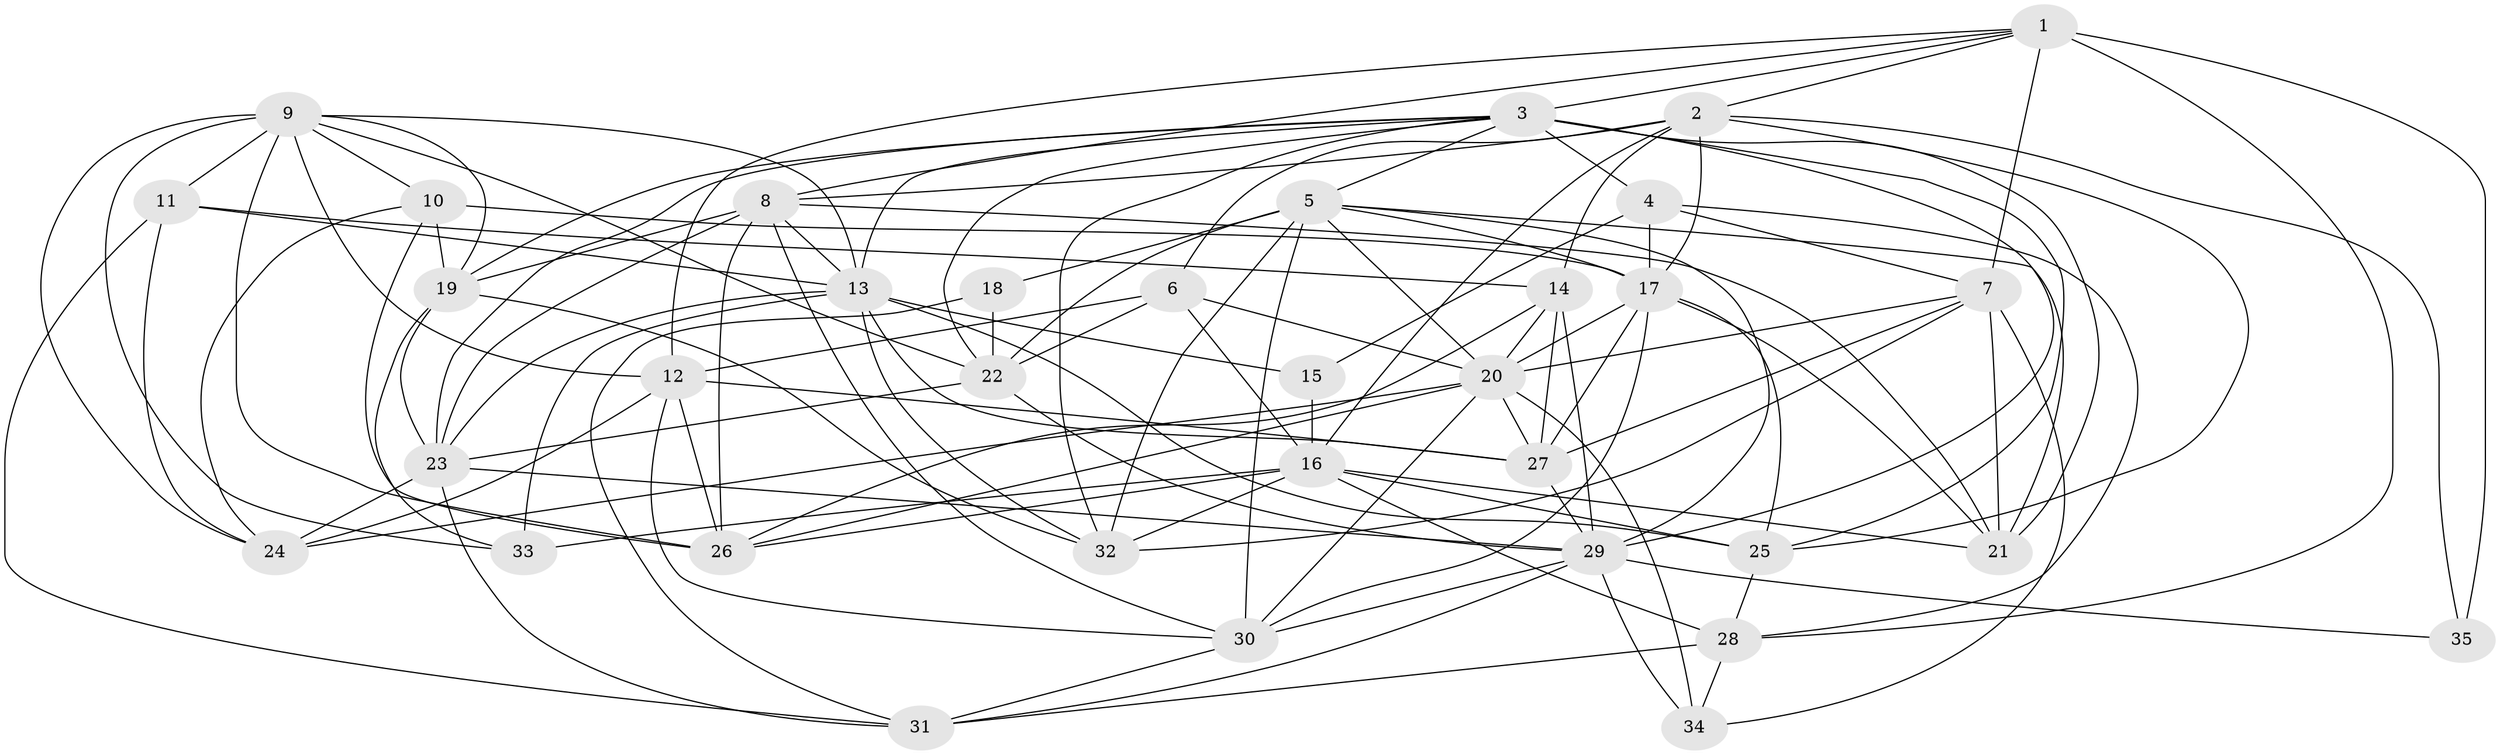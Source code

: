 // original degree distribution, {4: 1.0}
// Generated by graph-tools (version 1.1) at 2025/53/03/04/25 22:53:38]
// undirected, 35 vertices, 118 edges
graph export_dot {
  node [color=gray90,style=filled];
  1;
  2;
  3;
  4;
  5;
  6;
  7;
  8;
  9;
  10;
  11;
  12;
  13;
  14;
  15;
  16;
  17;
  18;
  19;
  20;
  21;
  22;
  23;
  24;
  25;
  26;
  27;
  28;
  29;
  30;
  31;
  32;
  33;
  34;
  35;
  1 -- 2 [weight=1.0];
  1 -- 3 [weight=1.0];
  1 -- 7 [weight=2.0];
  1 -- 8 [weight=1.0];
  1 -- 12 [weight=2.0];
  1 -- 28 [weight=1.0];
  1 -- 35 [weight=2.0];
  2 -- 6 [weight=1.0];
  2 -- 8 [weight=1.0];
  2 -- 14 [weight=1.0];
  2 -- 16 [weight=1.0];
  2 -- 17 [weight=1.0];
  2 -- 25 [weight=1.0];
  2 -- 35 [weight=1.0];
  3 -- 4 [weight=1.0];
  3 -- 5 [weight=1.0];
  3 -- 13 [weight=1.0];
  3 -- 19 [weight=1.0];
  3 -- 21 [weight=1.0];
  3 -- 22 [weight=1.0];
  3 -- 23 [weight=1.0];
  3 -- 25 [weight=1.0];
  3 -- 29 [weight=2.0];
  3 -- 32 [weight=1.0];
  4 -- 7 [weight=1.0];
  4 -- 15 [weight=1.0];
  4 -- 17 [weight=2.0];
  4 -- 28 [weight=1.0];
  5 -- 17 [weight=1.0];
  5 -- 18 [weight=1.0];
  5 -- 20 [weight=1.0];
  5 -- 21 [weight=1.0];
  5 -- 22 [weight=1.0];
  5 -- 29 [weight=1.0];
  5 -- 30 [weight=2.0];
  5 -- 32 [weight=1.0];
  6 -- 12 [weight=2.0];
  6 -- 16 [weight=1.0];
  6 -- 20 [weight=1.0];
  6 -- 22 [weight=1.0];
  7 -- 20 [weight=1.0];
  7 -- 21 [weight=1.0];
  7 -- 27 [weight=1.0];
  7 -- 32 [weight=1.0];
  7 -- 34 [weight=1.0];
  8 -- 13 [weight=1.0];
  8 -- 19 [weight=3.0];
  8 -- 21 [weight=1.0];
  8 -- 23 [weight=1.0];
  8 -- 26 [weight=1.0];
  8 -- 30 [weight=1.0];
  9 -- 10 [weight=1.0];
  9 -- 11 [weight=2.0];
  9 -- 12 [weight=2.0];
  9 -- 13 [weight=1.0];
  9 -- 19 [weight=1.0];
  9 -- 22 [weight=1.0];
  9 -- 24 [weight=2.0];
  9 -- 26 [weight=1.0];
  9 -- 33 [weight=1.0];
  10 -- 17 [weight=3.0];
  10 -- 19 [weight=2.0];
  10 -- 24 [weight=1.0];
  10 -- 26 [weight=1.0];
  11 -- 13 [weight=1.0];
  11 -- 14 [weight=1.0];
  11 -- 24 [weight=1.0];
  11 -- 31 [weight=3.0];
  12 -- 24 [weight=2.0];
  12 -- 26 [weight=2.0];
  12 -- 27 [weight=1.0];
  12 -- 30 [weight=1.0];
  13 -- 15 [weight=1.0];
  13 -- 23 [weight=1.0];
  13 -- 25 [weight=1.0];
  13 -- 27 [weight=1.0];
  13 -- 32 [weight=1.0];
  13 -- 33 [weight=1.0];
  14 -- 20 [weight=1.0];
  14 -- 26 [weight=1.0];
  14 -- 27 [weight=2.0];
  14 -- 29 [weight=2.0];
  15 -- 16 [weight=2.0];
  16 -- 21 [weight=1.0];
  16 -- 25 [weight=1.0];
  16 -- 26 [weight=1.0];
  16 -- 28 [weight=1.0];
  16 -- 32 [weight=1.0];
  16 -- 33 [weight=1.0];
  17 -- 20 [weight=1.0];
  17 -- 21 [weight=1.0];
  17 -- 25 [weight=1.0];
  17 -- 27 [weight=1.0];
  17 -- 30 [weight=1.0];
  18 -- 22 [weight=2.0];
  18 -- 31 [weight=1.0];
  19 -- 23 [weight=1.0];
  19 -- 32 [weight=1.0];
  19 -- 33 [weight=1.0];
  20 -- 24 [weight=1.0];
  20 -- 26 [weight=1.0];
  20 -- 27 [weight=1.0];
  20 -- 30 [weight=1.0];
  20 -- 34 [weight=1.0];
  22 -- 23 [weight=1.0];
  22 -- 29 [weight=1.0];
  23 -- 24 [weight=1.0];
  23 -- 29 [weight=1.0];
  23 -- 31 [weight=1.0];
  25 -- 28 [weight=1.0];
  27 -- 29 [weight=1.0];
  28 -- 31 [weight=3.0];
  28 -- 34 [weight=1.0];
  29 -- 30 [weight=1.0];
  29 -- 31 [weight=1.0];
  29 -- 34 [weight=1.0];
  29 -- 35 [weight=1.0];
  30 -- 31 [weight=1.0];
}
